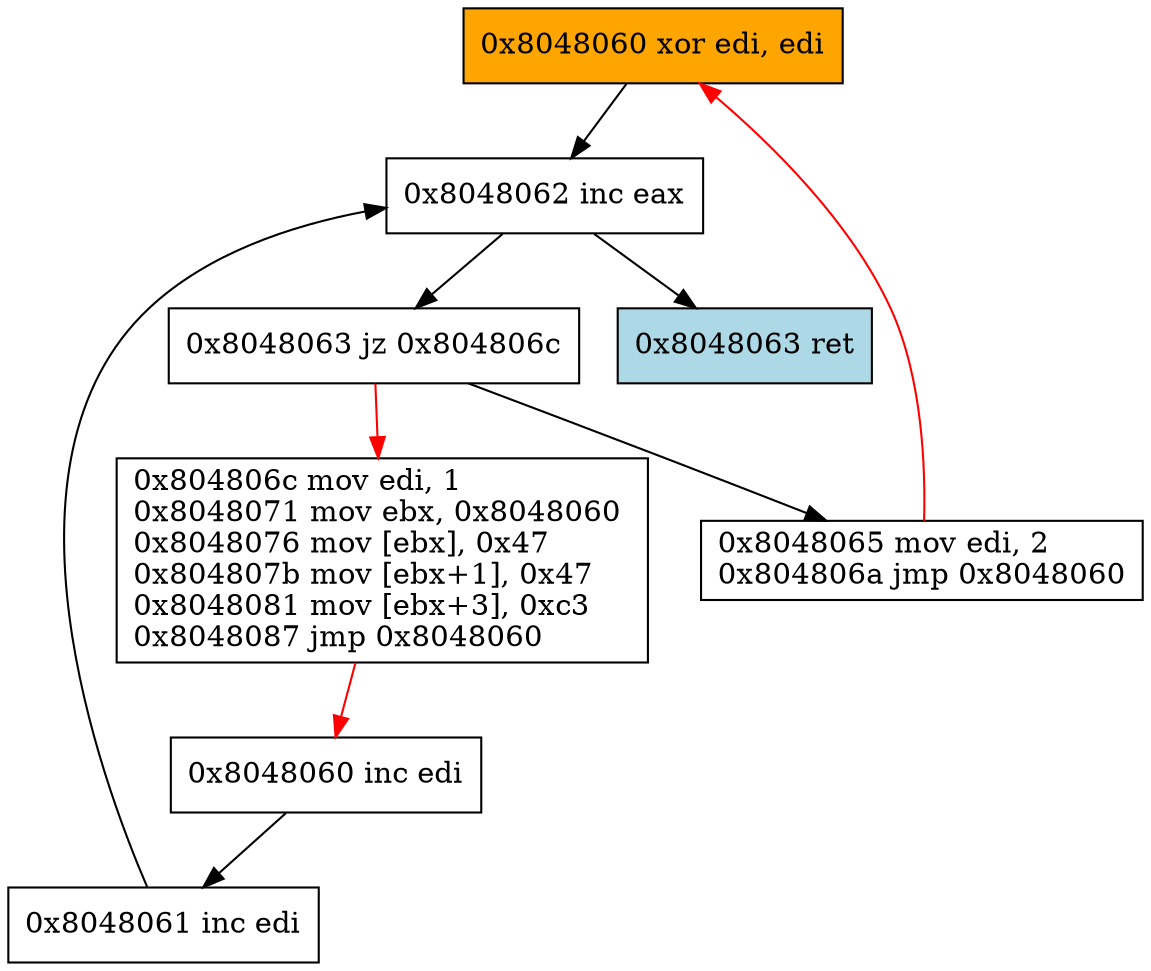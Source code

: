 digraph G {
labeljust=r
"60" [labeljust=r,label="0x8048060 xor edi, edi\l", shape=box, style="filled", fillcolor=orange]
"60bis" [labeljust=r,label="0x8048060 inc edi\l", shape=box, style="filled", fillcolor=white]
"61bis" [labeljust=r,label="0x8048061 inc edi\l", shape=box, style="filled", fillcolor=white]
"62" [labeljust=r,label="0x8048062 inc eax\l", shape=box, style="filled", fillcolor=white]
"63" [labeljust=r,label="0x8048063 jz 0x804806c\l", shape=box, style="filled", fillcolor=white]
"63bis" [labeljust=r,label="0x8048063 ret\l", shape=box, style="filled", fillcolor=lightblue]
"65" [labeljust=r,label="0x8048065 mov edi, 2\l0x804806a jmp 0x8048060\l", shape=box, style="filled", fillcolor=white]
"6c" [labeljust=r,label="0x804806c mov edi, 1 \l0x8048071 mov ebx, 0x8048060 \l0x8048076 mov [ebx], 0x47 \l0x804807b mov [ebx+1], 0x47 \l0x8048081 mov [ebx+3], 0xc3\l0x8048087 jmp 0x8048060\l", shape=box, style="filled", fillcolor=white]
"60" -> "62" [color=black]
"62" -> "63" [color=black]
"63" -> "65" [color=black]
"63" -> "6c" [color=red]
"65" -> "60" [color=red]
"6c" -> "60bis" [color=red]
"60bis" -> "61bis" [color=black]
"61bis" -> "62" [color=black]
"62" -> "63bis" [color=black]

}
